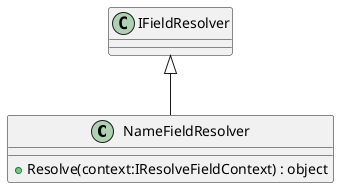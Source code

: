 @startuml
class NameFieldResolver {
    + Resolve(context:IResolveFieldContext) : object
}
IFieldResolver <|-- NameFieldResolver
@enduml
